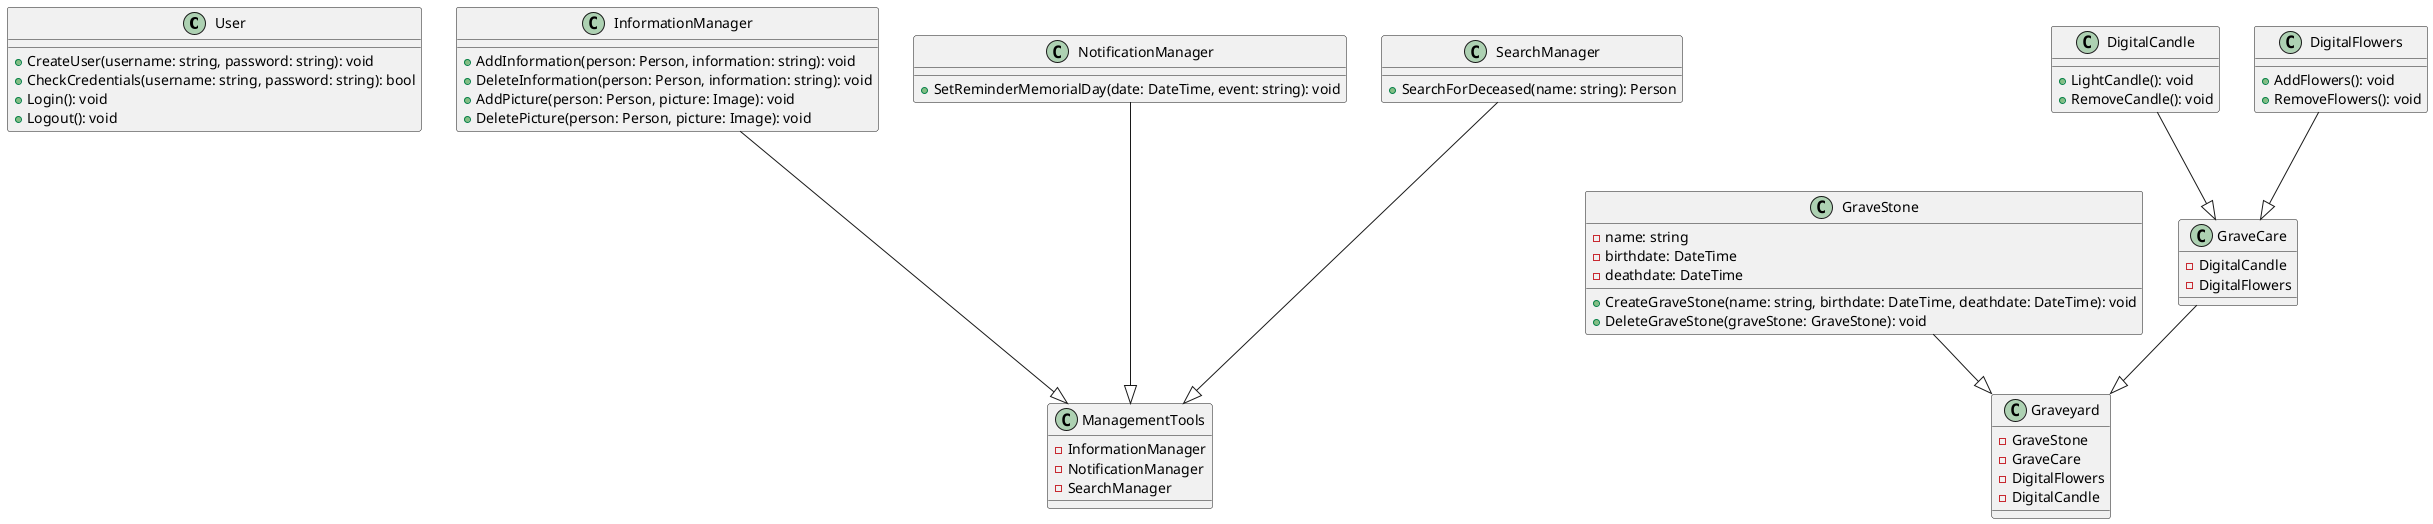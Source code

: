 @startuml
class User{
+ CreateUser(username: string, password: string): void
+ CheckCredentials(username: string, password: string): bool
+ Login(): void
+ Logout(): void
}

class ManagementTools{
- InformationManager
- NotificationManager
- SearchManager
}

class InformationManager{
+ AddInformation(person: Person, information: string): void
+ DeleteInformation(person: Person, information: string): void
+ AddPicture(person: Person, picture: Image): void
+ DeletePicture(person: Person, picture: Image): void
}
InformationManager ---|> ManagementTools

class NotificationManager{
+ SetReminderMemorialDay(date: DateTime, event: string): void
}
NotificationManager ---|> ManagementTools

class SearchManager{
+ SearchForDeceased(name: string): Person
}
SearchManager ---|> ManagementTools

class Graveyard{
- GraveStone
- GraveCare
- DigitalFlowers
- DigitalCandle
}

class GraveStone{
- name: string
- birthdate: DateTime
- deathdate: DateTime
+ CreateGraveStone(name: string, birthdate: DateTime, deathdate: DateTime): void
+ DeleteGraveStone(graveStone: GraveStone): void
}
GraveStone --|> Graveyard

class GraveCare{
- DigitalCandle
- DigitalFlowers
}
GraveCare --|> Graveyard

class DigitalCandle{
+ LightCandle(): void
+ RemoveCandle(): void
}
DigitalCandle --|> GraveCare

class DigitalFlowers{
+ AddFlowers(): void
+ RemoveFlowers(): void
}
DigitalFlowers --|> GraveCare
@enduml

------------------------------------------
### Andere Idee zur Strukturierung

@startuml
class User{
- username: string
- password: string
+ CreateUser(username: string, password: string): void
+ CheckCredentials(username: string, password: string): bool
+ Login(): void
+ Logout(): void
}

class Person{
- name: string
- birthdate: DateTime
- deathdate: DateTime
- information: string
- picture: Image
+ AddName
+ AddBirthdate
+ AddDeathdate
+ AddInformation(person: Person, information: string): void
+ DeleteInformation(person: Person, information: string): void
+ AddPicture(person: Person, picture: Image): void
+ DeletePicture(person: Person, picture: Image): void
}

class NotificationManager{
- birthdate: DateTime
- deathdate: DateTime
- ownDate: DateTime
+ SetReminderMemorialDay(date: DateTime, event: string): void
}
NotificationManager ---|> Person

class SearchManager{
- name: string
+ SearchForDeceased(name: string): Person
}

class GraveStone{
- name: string
- birthdate: DateTime
- deathdate: DateTime
+ CreateGraveStone(name: string, birthdate: DateTime, deathdate: DateTime): void
+ DeleteGraveStone(graveStone: GraveStone): void
}
GraveStone ---|> Person

class GraveCare{
- candle: Image
- flowers: Image
+ AddCandle(): void
+ RemoveCandle(): void
+ AddFlowers(): void
+ RemoveFlowers(): void
}

@enduml
